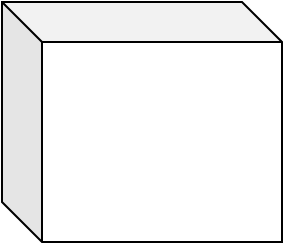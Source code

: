 <mxfile>
    <diagram id="3nhYrGKmp40LwXg_F8AY" name="第 1 页">
        <mxGraphModel dx="478" dy="518" grid="1" gridSize="10" guides="1" tooltips="1" connect="1" arrows="1" fold="1" page="1" pageScale="1" pageWidth="827" pageHeight="1169" math="0" shadow="0">
            <root>
                <mxCell id="0"/>
                <mxCell id="1" parent="0"/>
                <mxCell id="3" value="" style="shape=cube;whiteSpace=wrap;html=1;boundedLbl=1;backgroundOutline=1;darkOpacity=0.05;darkOpacity2=0.1;" vertex="1" parent="1">
                    <mxGeometry x="230" y="310" width="140" height="120" as="geometry"/>
                </mxCell>
            </root>
        </mxGraphModel>
    </diagram>
</mxfile>